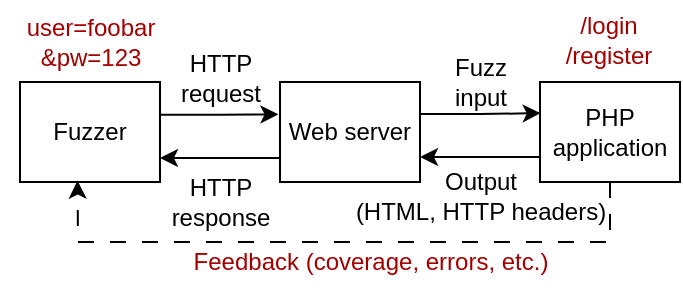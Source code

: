 <mxfile version="24.8.0">
  <diagram name="Page-1" id="FzRT6Yc8G9MSFTNoKKKB">
    <mxGraphModel dx="711" dy="444" grid="1" gridSize="10" guides="1" tooltips="1" connect="1" arrows="1" fold="1" page="0" pageScale="1" pageWidth="850" pageHeight="1100" math="0" shadow="0">
      <root>
        <mxCell id="0" />
        <mxCell id="1" parent="0" />
        <mxCell id="10" value="&lt;div&gt;&lt;br&gt;&lt;/div&gt;&lt;div&gt;Output &lt;br&gt;&lt;/div&gt;&lt;div&gt;(HTML, HTTP headers)&lt;/div&gt;" style="text;html=1;align=center;verticalAlign=middle;resizable=0;points=[];autosize=1;strokeColor=none;fillColor=none;" parent="1" vertex="1">
          <mxGeometry x="460" y="110" width="150" height="60" as="geometry" />
        </mxCell>
        <mxCell id="2" style="edgeStyle=orthogonalEdgeStyle;rounded=0;orthogonalLoop=1;jettySize=auto;html=1;entryX=0.005;entryY=0.312;entryDx=0;entryDy=0;exitX=0.996;exitY=0.319;exitDx=0;exitDy=0;exitPerimeter=0;entryPerimeter=0;" parent="1" source="3" target="4" edge="1">
          <mxGeometry relative="1" as="geometry" />
        </mxCell>
        <mxCell id="3" value="&lt;div&gt;Web server&lt;/div&gt;" style="rounded=0;whiteSpace=wrap;html=1;" parent="1" vertex="1">
          <mxGeometry x="435" y="90" width="70" height="50" as="geometry" />
        </mxCell>
        <mxCell id="4" value="PHP&lt;br&gt;application" style="rounded=0;whiteSpace=wrap;html=1;" parent="1" vertex="1">
          <mxGeometry x="565" y="90" width="70" height="50" as="geometry" />
        </mxCell>
        <mxCell id="5" style="edgeStyle=orthogonalEdgeStyle;rounded=0;orthogonalLoop=1;jettySize=auto;html=1;entryX=-0.011;entryY=0.323;entryDx=0;entryDy=0;exitX=1.001;exitY=0.327;exitDx=0;exitDy=0;exitPerimeter=0;entryPerimeter=0;" parent="1" source="6" target="3" edge="1">
          <mxGeometry relative="1" as="geometry" />
        </mxCell>
        <mxCell id="6" value="&lt;div&gt;Fuzzer&lt;/div&gt;" style="rounded=0;whiteSpace=wrap;html=1;" parent="1" vertex="1">
          <mxGeometry x="305" y="90" width="70" height="50" as="geometry" />
        </mxCell>
        <mxCell id="7" value="Fuzz&lt;br&gt;input" style="text;html=1;align=center;verticalAlign=middle;resizable=0;points=[];autosize=1;strokeColor=none;fillColor=none;" parent="1" vertex="1">
          <mxGeometry x="510" y="70" width="50" height="40" as="geometry" />
        </mxCell>
        <mxCell id="8" value="&lt;div&gt;HTTP &lt;br&gt;request&lt;/div&gt;" style="text;html=1;align=center;verticalAlign=middle;resizable=0;points=[];autosize=1;strokeColor=none;fillColor=none;" parent="1" vertex="1">
          <mxGeometry x="375" y="68" width="60" height="40" as="geometry" />
        </mxCell>
        <mxCell id="9" value="" style="endArrow=classic;html=1;rounded=0;exitX=0;exitY=0.75;exitDx=0;exitDy=0;entryX=1;entryY=0.75;entryDx=0;entryDy=0;" parent="1" source="4" target="3" edge="1">
          <mxGeometry width="50" height="50" relative="1" as="geometry">
            <mxPoint x="460" y="410" as="sourcePoint" />
            <mxPoint x="510" y="360" as="targetPoint" />
          </mxGeometry>
        </mxCell>
        <mxCell id="12" value="&lt;div&gt;HTTP &lt;br&gt;response&lt;/div&gt;" style="text;html=1;align=center;verticalAlign=middle;resizable=0;points=[];autosize=1;strokeColor=none;fillColor=none;" parent="1" vertex="1">
          <mxGeometry x="370" y="130" width="70" height="40" as="geometry" />
        </mxCell>
        <mxCell id="13" value="" style="endArrow=classic;html=1;rounded=0;exitX=0.5;exitY=1;exitDx=0;exitDy=0;entryX=0.411;entryY=0.986;entryDx=0;entryDy=0;entryPerimeter=0;dashed=1;dashPattern=8 8;" parent="1" source="4" target="6" edge="1">
          <mxGeometry width="50" height="50" relative="1" as="geometry">
            <mxPoint x="450" y="290" as="sourcePoint" />
            <mxPoint x="210" y="180" as="targetPoint" />
            <Array as="points">
              <mxPoint x="600" y="170" />
              <mxPoint x="334" y="170" />
            </Array>
          </mxGeometry>
        </mxCell>
        <mxCell id="14" value="Feedback (coverage, errors, etc.)" style="text;html=1;align=center;verticalAlign=middle;resizable=0;points=[];autosize=1;strokeColor=none;fillColor=none;fontColor=#A30000;" parent="1" vertex="1">
          <mxGeometry x="380" y="165" width="200" height="30" as="geometry" />
        </mxCell>
        <mxCell id="15" value="&lt;div&gt;/login&lt;/div&gt;&lt;div&gt;/register&lt;/div&gt;" style="text;html=1;align=center;verticalAlign=middle;resizable=0;points=[];autosize=1;strokeColor=none;fillColor=none;fontColor=#a30000;" parent="1" vertex="1">
          <mxGeometry x="564" y="49" width="70" height="40" as="geometry" />
        </mxCell>
        <mxCell id="16" value="user=foobar&lt;br&gt;&amp;amp;pw=123" style="text;html=1;align=center;verticalAlign=middle;resizable=0;points=[];autosize=1;strokeColor=none;fillColor=none;fontColor=#A30000;" parent="1" vertex="1">
          <mxGeometry x="295" y="50" width="90" height="40" as="geometry" />
        </mxCell>
        <mxCell id="evNQhm3MIxErqS0BsXcY-16" value="" style="endArrow=classic;html=1;rounded=0;exitX=0;exitY=0.75;exitDx=0;exitDy=0;entryX=1;entryY=0.75;entryDx=0;entryDy=0;" edge="1" parent="1">
          <mxGeometry width="50" height="50" relative="1" as="geometry">
            <mxPoint x="435" y="128" as="sourcePoint" />
            <mxPoint x="375" y="128" as="targetPoint" />
          </mxGeometry>
        </mxCell>
      </root>
    </mxGraphModel>
  </diagram>
</mxfile>
